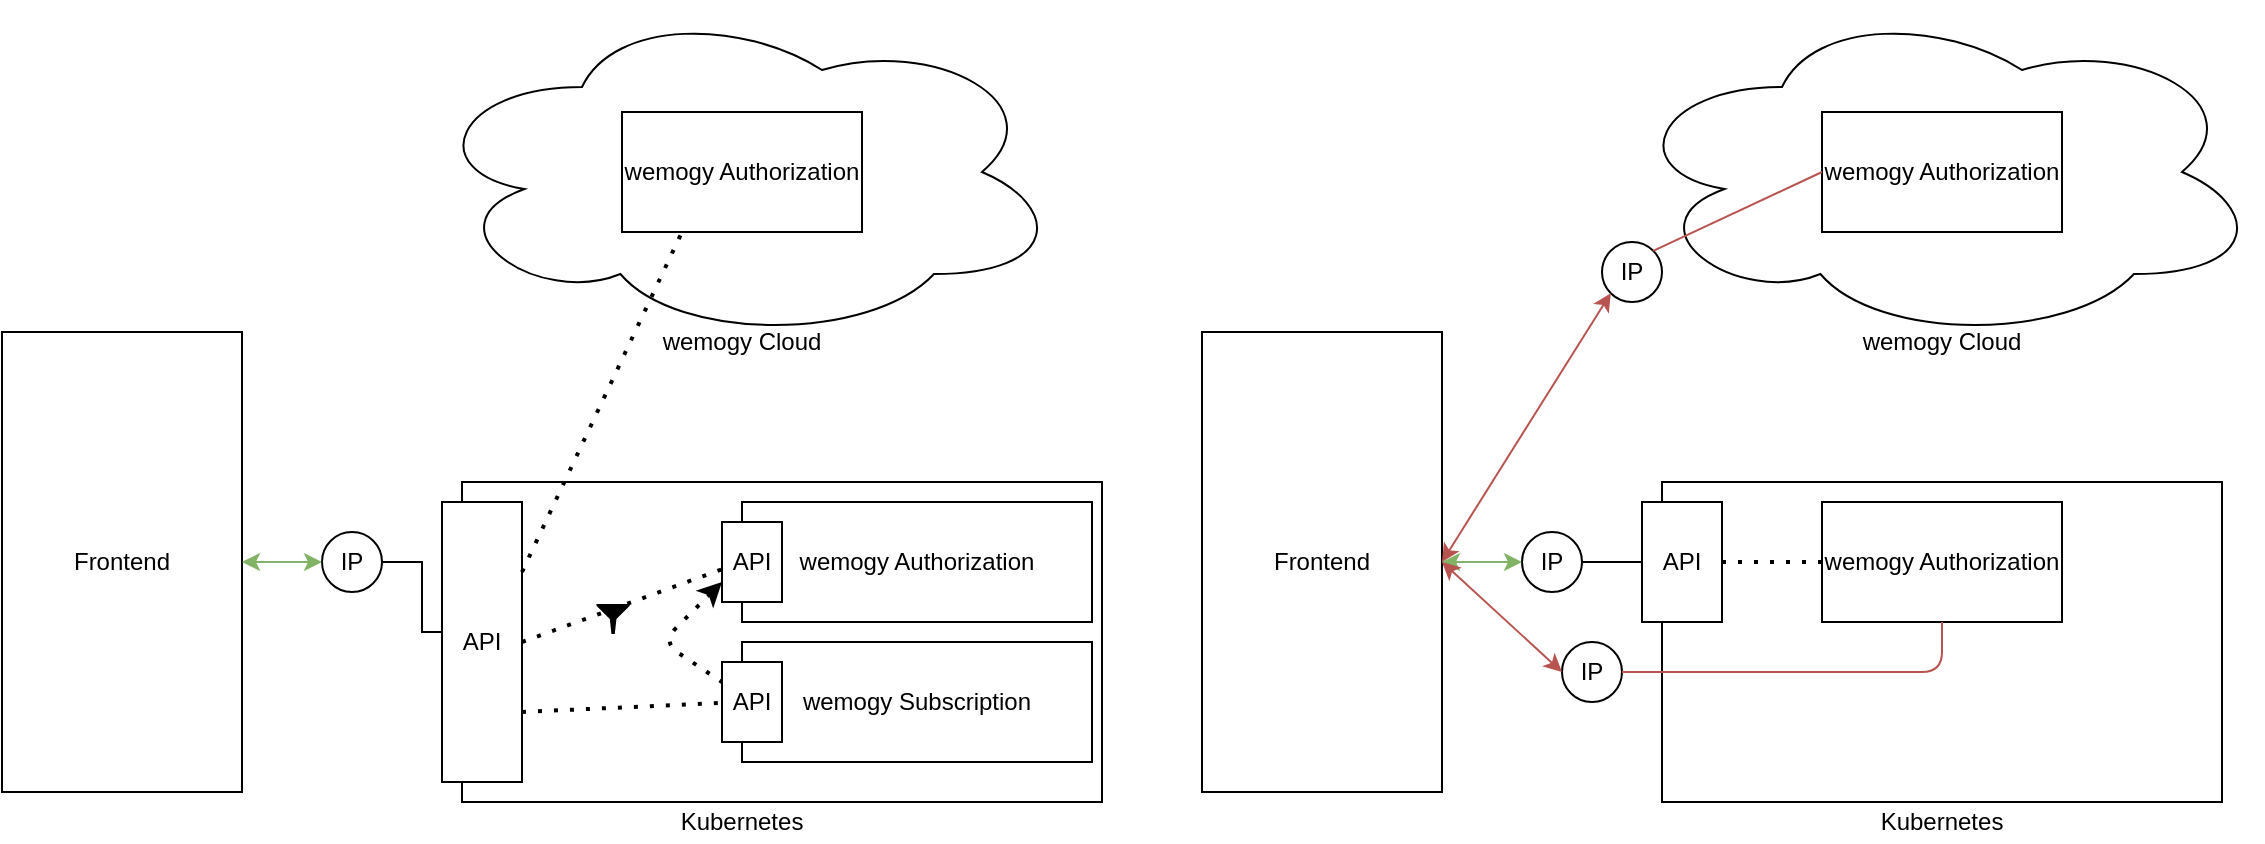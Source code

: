 <mxfile version="14.6.13" type="device"><diagram id="OO2Fv5QxnI5irSeP0izj" name="Page-1"><mxGraphModel dx="2032" dy="794" grid="1" gridSize="10" guides="1" tooltips="1" connect="1" arrows="1" fold="1" page="1" pageScale="1" pageWidth="850" pageHeight="1100" math="0" shadow="0"><root><mxCell id="0"/><mxCell id="1" parent="0"/><mxCell id="6SG1cVnmhqmUvkGTKqeL-1" value="Frontend" style="rounded=0;whiteSpace=wrap;html=1;" vertex="1" parent="1"><mxGeometry x="170" y="205" width="120" height="230" as="geometry"/></mxCell><mxCell id="6SG1cVnmhqmUvkGTKqeL-2" value="" style="rounded=0;whiteSpace=wrap;html=1;" vertex="1" parent="1"><mxGeometry x="400" y="280" width="320" height="160" as="geometry"/></mxCell><mxCell id="6SG1cVnmhqmUvkGTKqeL-3" value="Kubernetes" style="text;html=1;strokeColor=none;fillColor=none;align=center;verticalAlign=middle;whiteSpace=wrap;rounded=0;" vertex="1" parent="1"><mxGeometry x="520" y="440" width="40" height="20" as="geometry"/></mxCell><mxCell id="6SG1cVnmhqmUvkGTKqeL-4" value="" style="ellipse;shape=cloud;whiteSpace=wrap;html=1;" vertex="1" parent="1"><mxGeometry x="380" y="40" width="320" height="170" as="geometry"/></mxCell><mxCell id="6SG1cVnmhqmUvkGTKqeL-6" value="wemogy Cloud" style="text;html=1;strokeColor=none;fillColor=none;align=center;verticalAlign=middle;whiteSpace=wrap;rounded=0;" vertex="1" parent="1"><mxGeometry x="495" y="200" width="90" height="20" as="geometry"/></mxCell><mxCell id="6SG1cVnmhqmUvkGTKqeL-7" value="API" style="rounded=0;whiteSpace=wrap;html=1;" vertex="1" parent="1"><mxGeometry x="390" y="290" width="40" height="140" as="geometry"/></mxCell><mxCell id="6SG1cVnmhqmUvkGTKqeL-10" style="edgeStyle=orthogonalEdgeStyle;rounded=0;orthogonalLoop=1;jettySize=auto;html=1;exitX=1;exitY=0.5;exitDx=0;exitDy=0;endArrow=none;endFill=0;" edge="1" parent="1" source="6SG1cVnmhqmUvkGTKqeL-8" target="6SG1cVnmhqmUvkGTKqeL-7"><mxGeometry relative="1" as="geometry"><Array as="points"><mxPoint x="380" y="320"/><mxPoint x="380" y="355"/></Array></mxGeometry></mxCell><mxCell id="6SG1cVnmhqmUvkGTKqeL-8" value="IP" style="ellipse;whiteSpace=wrap;html=1;aspect=fixed;" vertex="1" parent="1"><mxGeometry x="330" y="305" width="30" height="30" as="geometry"/></mxCell><mxCell id="6SG1cVnmhqmUvkGTKqeL-11" value="wemogy Authorization" style="rounded=0;whiteSpace=wrap;html=1;" vertex="1" parent="1"><mxGeometry x="540" y="290" width="175" height="60" as="geometry"/></mxCell><mxCell id="6SG1cVnmhqmUvkGTKqeL-12" value="wemogy Authorization" style="rounded=0;whiteSpace=wrap;html=1;" vertex="1" parent="1"><mxGeometry x="480" y="95" width="120" height="60" as="geometry"/></mxCell><mxCell id="6SG1cVnmhqmUvkGTKqeL-13" value="" style="endArrow=none;dashed=1;html=1;dashPattern=1 3;strokeWidth=2;exitX=1;exitY=0.5;exitDx=0;exitDy=0;entryX=0;entryY=0.5;entryDx=0;entryDy=0;" edge="1" parent="1" source="6SG1cVnmhqmUvkGTKqeL-7" target="6SG1cVnmhqmUvkGTKqeL-11"><mxGeometry width="50" height="50" relative="1" as="geometry"><mxPoint x="300" y="290" as="sourcePoint"/><mxPoint x="350" y="240" as="targetPoint"/></mxGeometry></mxCell><mxCell id="6SG1cVnmhqmUvkGTKqeL-14" value="" style="endArrow=classic;startArrow=classic;html=1;exitX=0;exitY=0.5;exitDx=0;exitDy=0;entryX=1;entryY=0.5;entryDx=0;entryDy=0;fillColor=#d5e8d4;strokeColor=#82b366;" edge="1" parent="1" source="6SG1cVnmhqmUvkGTKqeL-8" target="6SG1cVnmhqmUvkGTKqeL-1"><mxGeometry width="50" height="50" relative="1" as="geometry"><mxPoint x="300" y="290" as="sourcePoint"/><mxPoint x="350" y="240" as="targetPoint"/></mxGeometry></mxCell><mxCell id="6SG1cVnmhqmUvkGTKqeL-15" value="" style="endArrow=none;dashed=1;html=1;dashPattern=1 3;strokeWidth=2;exitX=1;exitY=0.25;exitDx=0;exitDy=0;entryX=0.25;entryY=1;entryDx=0;entryDy=0;" edge="1" parent="1" source="6SG1cVnmhqmUvkGTKqeL-7" target="6SG1cVnmhqmUvkGTKqeL-12"><mxGeometry width="50" height="50" relative="1" as="geometry"><mxPoint x="300" y="290" as="sourcePoint"/><mxPoint x="350" y="240" as="targetPoint"/></mxGeometry></mxCell><mxCell id="6SG1cVnmhqmUvkGTKqeL-16" value="Frontend" style="rounded=0;whiteSpace=wrap;html=1;" vertex="1" parent="1"><mxGeometry x="770" y="205" width="120" height="230" as="geometry"/></mxCell><mxCell id="6SG1cVnmhqmUvkGTKqeL-17" value="" style="rounded=0;whiteSpace=wrap;html=1;" vertex="1" parent="1"><mxGeometry x="1000" y="280" width="280" height="160" as="geometry"/></mxCell><mxCell id="6SG1cVnmhqmUvkGTKqeL-18" value="Kubernetes" style="text;html=1;strokeColor=none;fillColor=none;align=center;verticalAlign=middle;whiteSpace=wrap;rounded=0;" vertex="1" parent="1"><mxGeometry x="1120" y="440" width="40" height="20" as="geometry"/></mxCell><mxCell id="6SG1cVnmhqmUvkGTKqeL-19" value="" style="ellipse;shape=cloud;whiteSpace=wrap;html=1;" vertex="1" parent="1"><mxGeometry x="980" y="40" width="320" height="170" as="geometry"/></mxCell><mxCell id="6SG1cVnmhqmUvkGTKqeL-20" value="wemogy Cloud" style="text;html=1;strokeColor=none;fillColor=none;align=center;verticalAlign=middle;whiteSpace=wrap;rounded=0;" vertex="1" parent="1"><mxGeometry x="1095" y="200" width="90" height="20" as="geometry"/></mxCell><mxCell id="6SG1cVnmhqmUvkGTKqeL-21" value="API" style="rounded=0;whiteSpace=wrap;html=1;" vertex="1" parent="1"><mxGeometry x="990" y="290" width="40" height="60" as="geometry"/></mxCell><mxCell id="6SG1cVnmhqmUvkGTKqeL-22" style="edgeStyle=orthogonalEdgeStyle;rounded=0;orthogonalLoop=1;jettySize=auto;html=1;exitX=1;exitY=0.5;exitDx=0;exitDy=0;endArrow=none;endFill=0;" edge="1" parent="1" source="6SG1cVnmhqmUvkGTKqeL-23" target="6SG1cVnmhqmUvkGTKqeL-21"><mxGeometry relative="1" as="geometry"/></mxCell><mxCell id="6SG1cVnmhqmUvkGTKqeL-23" value="IP" style="ellipse;whiteSpace=wrap;html=1;aspect=fixed;" vertex="1" parent="1"><mxGeometry x="930" y="305" width="30" height="30" as="geometry"/></mxCell><mxCell id="6SG1cVnmhqmUvkGTKqeL-24" value="wemogy Authorization" style="rounded=0;whiteSpace=wrap;html=1;" vertex="1" parent="1"><mxGeometry x="1080" y="290" width="120" height="60" as="geometry"/></mxCell><mxCell id="6SG1cVnmhqmUvkGTKqeL-25" value="wemogy Authorization" style="rounded=0;whiteSpace=wrap;html=1;" vertex="1" parent="1"><mxGeometry x="1080" y="95" width="120" height="60" as="geometry"/></mxCell><mxCell id="6SG1cVnmhqmUvkGTKqeL-27" value="" style="endArrow=classic;startArrow=classic;html=1;exitX=0;exitY=0.5;exitDx=0;exitDy=0;entryX=1;entryY=0.5;entryDx=0;entryDy=0;fillColor=#d5e8d4;strokeColor=#82b366;" edge="1" parent="1" source="6SG1cVnmhqmUvkGTKqeL-23" target="6SG1cVnmhqmUvkGTKqeL-16"><mxGeometry width="50" height="50" relative="1" as="geometry"><mxPoint x="900" y="290" as="sourcePoint"/><mxPoint x="950" y="240" as="targetPoint"/></mxGeometry></mxCell><mxCell id="6SG1cVnmhqmUvkGTKqeL-29" value="IP" style="ellipse;whiteSpace=wrap;html=1;aspect=fixed;" vertex="1" parent="1"><mxGeometry x="970" y="160" width="30" height="30" as="geometry"/></mxCell><mxCell id="6SG1cVnmhqmUvkGTKqeL-30" value="IP" style="ellipse;whiteSpace=wrap;html=1;aspect=fixed;" vertex="1" parent="1"><mxGeometry x="950" y="360" width="30" height="30" as="geometry"/></mxCell><mxCell id="6SG1cVnmhqmUvkGTKqeL-31" value="" style="endArrow=none;dashed=1;html=1;dashPattern=1 3;strokeWidth=2;exitX=1;exitY=0.5;exitDx=0;exitDy=0;entryX=0;entryY=0.5;entryDx=0;entryDy=0;" edge="1" parent="1" source="6SG1cVnmhqmUvkGTKqeL-21" target="6SG1cVnmhqmUvkGTKqeL-24"><mxGeometry width="50" height="50" relative="1" as="geometry"><mxPoint x="460" y="330" as="sourcePoint"/><mxPoint x="490" y="330" as="targetPoint"/></mxGeometry></mxCell><mxCell id="6SG1cVnmhqmUvkGTKqeL-32" value="" style="endArrow=classic;startArrow=classic;html=1;exitX=0;exitY=0.5;exitDx=0;exitDy=0;entryX=1;entryY=0.5;entryDx=0;entryDy=0;fillColor=#f8cecc;strokeColor=#b85450;" edge="1" parent="1" source="6SG1cVnmhqmUvkGTKqeL-30" target="6SG1cVnmhqmUvkGTKqeL-16"><mxGeometry width="50" height="50" relative="1" as="geometry"><mxPoint x="960" y="330" as="sourcePoint"/><mxPoint x="900" y="330" as="targetPoint"/></mxGeometry></mxCell><mxCell id="6SG1cVnmhqmUvkGTKqeL-33" value="" style="endArrow=classic;startArrow=classic;html=1;exitX=0;exitY=1;exitDx=0;exitDy=0;fillColor=#f8cecc;strokeColor=#b85450;" edge="1" parent="1" source="6SG1cVnmhqmUvkGTKqeL-29"><mxGeometry width="50" height="50" relative="1" as="geometry"><mxPoint x="960" y="385" as="sourcePoint"/><mxPoint x="890" y="320" as="targetPoint"/></mxGeometry></mxCell><mxCell id="6SG1cVnmhqmUvkGTKqeL-34" value="" style="endArrow=none;html=1;entryX=1;entryY=0;entryDx=0;entryDy=0;exitX=0;exitY=0.5;exitDx=0;exitDy=0;fillColor=#f8cecc;strokeColor=#b85450;" edge="1" parent="1" source="6SG1cVnmhqmUvkGTKqeL-25" target="6SG1cVnmhqmUvkGTKqeL-29"><mxGeometry width="50" height="50" relative="1" as="geometry"><mxPoint x="840" y="340" as="sourcePoint"/><mxPoint x="890" y="290" as="targetPoint"/></mxGeometry></mxCell><mxCell id="6SG1cVnmhqmUvkGTKqeL-35" value="" style="endArrow=none;html=1;exitX=1;exitY=0.5;exitDx=0;exitDy=0;entryX=0.5;entryY=1;entryDx=0;entryDy=0;fillColor=#f8cecc;strokeColor=#b85450;" edge="1" parent="1" source="6SG1cVnmhqmUvkGTKqeL-30" target="6SG1cVnmhqmUvkGTKqeL-24"><mxGeometry width="50" height="50" relative="1" as="geometry"><mxPoint x="840" y="340" as="sourcePoint"/><mxPoint x="890" y="290" as="targetPoint"/><Array as="points"><mxPoint x="1140" y="375"/></Array></mxGeometry></mxCell><mxCell id="6SG1cVnmhqmUvkGTKqeL-36" value="wemogy Subscription" style="rounded=0;whiteSpace=wrap;html=1;" vertex="1" parent="1"><mxGeometry x="540" y="360" width="175" height="60" as="geometry"/></mxCell><mxCell id="6SG1cVnmhqmUvkGTKqeL-37" value="" style="endArrow=none;dashed=1;html=1;dashPattern=1 3;strokeWidth=2;exitX=1;exitY=0.75;exitDx=0;exitDy=0;entryX=0;entryY=0.5;entryDx=0;entryDy=0;" edge="1" parent="1" source="6SG1cVnmhqmUvkGTKqeL-7" target="6SG1cVnmhqmUvkGTKqeL-36"><mxGeometry width="50" height="50" relative="1" as="geometry"><mxPoint x="460" y="365" as="sourcePoint"/><mxPoint x="505" y="330" as="targetPoint"/></mxGeometry></mxCell><mxCell id="6SG1cVnmhqmUvkGTKqeL-38" value="API" style="rounded=0;whiteSpace=wrap;html=1;" vertex="1" parent="1"><mxGeometry x="530" y="300" width="30" height="40" as="geometry"/></mxCell><mxCell id="6SG1cVnmhqmUvkGTKqeL-39" value="API" style="rounded=0;whiteSpace=wrap;html=1;" vertex="1" parent="1"><mxGeometry x="530" y="370" width="30" height="40" as="geometry"/></mxCell><mxCell id="6SG1cVnmhqmUvkGTKqeL-40" value="" style="aspect=fixed;pointerEvents=1;shadow=0;dashed=0;html=1;strokeColor=none;labelPosition=center;verticalLabelPosition=bottom;verticalAlign=top;align=center;shape=mxgraph.mscae.enterprise.filter;fillColor=#000000;" vertex="1" parent="1"><mxGeometry x="467.22" y="341" width="16.67" height="15" as="geometry"/></mxCell><mxCell id="6SG1cVnmhqmUvkGTKqeL-41" value="" style="endArrow=none;dashed=1;html=1;dashPattern=1 3;strokeWidth=2;exitX=0;exitY=0.75;exitDx=0;exitDy=0;entryX=0;entryY=0.25;entryDx=0;entryDy=0;endFill=0;startArrow=classic;startFill=1;" edge="1" parent="1" source="6SG1cVnmhqmUvkGTKqeL-38" target="6SG1cVnmhqmUvkGTKqeL-39"><mxGeometry width="50" height="50" relative="1" as="geometry"><mxPoint x="460" y="405" as="sourcePoint"/><mxPoint x="550" y="400" as="targetPoint"/><Array as="points"><mxPoint x="500" y="360"/></Array></mxGeometry></mxCell></root></mxGraphModel></diagram></mxfile>
